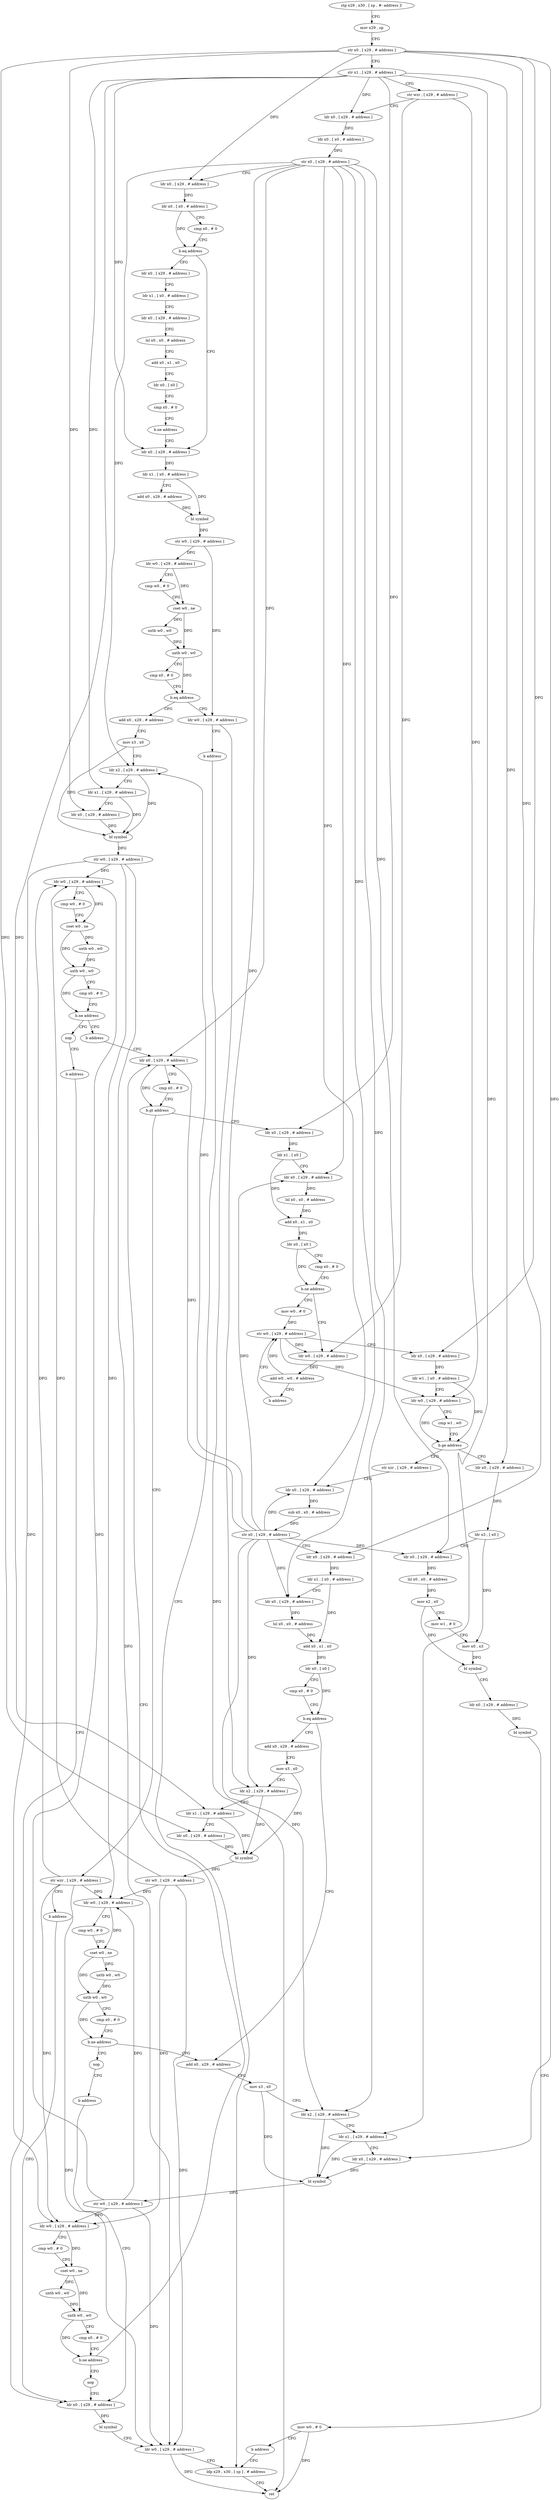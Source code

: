 digraph "func" {
"4452524" [label = "stp x29 , x30 , [ sp , #- address ]!" ]
"4452528" [label = "mov x29 , sp" ]
"4452532" [label = "str x0 , [ x29 , # address ]" ]
"4452536" [label = "str x1 , [ x29 , # address ]" ]
"4452540" [label = "str wzr , [ x29 , # address ]" ]
"4452544" [label = "ldr x0 , [ x29 , # address ]" ]
"4452548" [label = "ldr x0 , [ x0 , # address ]" ]
"4452552" [label = "str x0 , [ x29 , # address ]" ]
"4452556" [label = "ldr x0 , [ x29 , # address ]" ]
"4452560" [label = "ldr x0 , [ x0 , # address ]" ]
"4452564" [label = "cmp x0 , # 0" ]
"4452568" [label = "b.eq address" ]
"4452604" [label = "ldr x0 , [ x29 , # address ]" ]
"4452572" [label = "ldr x0 , [ x29 , # address ]" ]
"4452608" [label = "ldr x1 , [ x0 , # address ]" ]
"4452612" [label = "add x0 , x29 , # address" ]
"4452616" [label = "bl symbol" ]
"4452620" [label = "str w0 , [ x29 , # address ]" ]
"4452624" [label = "ldr w0 , [ x29 , # address ]" ]
"4452628" [label = "cmp w0 , # 0" ]
"4452632" [label = "cset w0 , ne" ]
"4452636" [label = "uxtb w0 , w0" ]
"4452640" [label = "uxtb w0 , w0" ]
"4452644" [label = "cmp x0 , # 0" ]
"4452648" [label = "b.eq address" ]
"4452660" [label = "add x0 , x29 , # address" ]
"4452652" [label = "ldr w0 , [ x29 , # address ]" ]
"4452576" [label = "ldr x1 , [ x0 , # address ]" ]
"4452580" [label = "ldr x0 , [ x29 , # address ]" ]
"4452584" [label = "lsl x0 , x0 , # address" ]
"4452588" [label = "add x0 , x1 , x0" ]
"4452592" [label = "ldr x0 , [ x0 ]" ]
"4452596" [label = "cmp x0 , # 0" ]
"4452600" [label = "b.ne address" ]
"4452664" [label = "mov x3 , x0" ]
"4452668" [label = "ldr x2 , [ x29 , # address ]" ]
"4452672" [label = "ldr x1 , [ x29 , # address ]" ]
"4452676" [label = "ldr x0 , [ x29 , # address ]" ]
"4452680" [label = "bl symbol" ]
"4452684" [label = "str w0 , [ x29 , # address ]" ]
"4452688" [label = "ldr w0 , [ x29 , # address ]" ]
"4452692" [label = "cmp w0 , # 0" ]
"4452696" [label = "cset w0 , ne" ]
"4452700" [label = "uxtb w0 , w0" ]
"4452704" [label = "uxtb w0 , w0" ]
"4452708" [label = "cmp x0 , # 0" ]
"4452712" [label = "b.ne address" ]
"4453020" [label = "nop" ]
"4452716" [label = "b address" ]
"4452656" [label = "b address" ]
"4453052" [label = "ldp x29 , x30 , [ sp ] , # address" ]
"4453024" [label = "b address" ]
"4453040" [label = "ldr x0 , [ x29 , # address ]" ]
"4453000" [label = "ldr x0 , [ x29 , # address ]" ]
"4453056" [label = "ret" ]
"4453044" [label = "bl symbol" ]
"4453048" [label = "ldr w0 , [ x29 , # address ]" ]
"4453004" [label = "cmp x0 , # 0" ]
"4453008" [label = "b.gt address" ]
"4452720" [label = "ldr x0 , [ x29 , # address ]" ]
"4453012" [label = "str wzr , [ x29 , # address ]" ]
"4452724" [label = "ldr x1 , [ x0 ]" ]
"4452728" [label = "ldr x0 , [ x29 , # address ]" ]
"4452732" [label = "lsl x0 , x0 , # address" ]
"4452736" [label = "add x0 , x1 , x0" ]
"4452740" [label = "ldr x0 , [ x0 ]" ]
"4452744" [label = "cmp x0 , # 0" ]
"4452748" [label = "b.ne address" ]
"4452764" [label = "mov w0 , # 0" ]
"4452752" [label = "ldr w0 , [ x29 , # address ]" ]
"4453016" [label = "b address" ]
"4452768" [label = "str w0 , [ x29 , # address ]" ]
"4452756" [label = "add w0 , w0 , # address" ]
"4452760" [label = "b address" ]
"4452840" [label = "str xzr , [ x29 , # address ]" ]
"4452844" [label = "ldr x0 , [ x29 , # address ]" ]
"4452848" [label = "sub x0 , x0 , # address" ]
"4452852" [label = "str x0 , [ x29 , # address ]" ]
"4452856" [label = "ldr x0 , [ x29 , # address ]" ]
"4452860" [label = "ldr x1 , [ x0 , # address ]" ]
"4452864" [label = "ldr x0 , [ x29 , # address ]" ]
"4452868" [label = "lsl x0 , x0 , # address" ]
"4452872" [label = "add x0 , x1 , x0" ]
"4452876" [label = "ldr x0 , [ x0 ]" ]
"4452880" [label = "cmp x0 , # 0" ]
"4452884" [label = "b.eq address" ]
"4452944" [label = "add x0 , x29 , # address" ]
"4452888" [label = "add x0 , x29 , # address" ]
"4452792" [label = "ldr x0 , [ x29 , # address ]" ]
"4452796" [label = "ldr x3 , [ x0 ]" ]
"4452800" [label = "ldr x0 , [ x29 , # address ]" ]
"4452804" [label = "lsl x0 , x0 , # address" ]
"4452808" [label = "mov x2 , x0" ]
"4452812" [label = "mov w1 , # 0" ]
"4452816" [label = "mov x0 , x3" ]
"4452820" [label = "bl symbol" ]
"4452824" [label = "ldr x0 , [ x29 , # address ]" ]
"4452828" [label = "bl symbol" ]
"4452832" [label = "mov w0 , # 0" ]
"4452836" [label = "b address" ]
"4452772" [label = "ldr x0 , [ x29 , # address ]" ]
"4452776" [label = "ldr w1 , [ x0 , # address ]" ]
"4452780" [label = "ldr w0 , [ x29 , # address ]" ]
"4452784" [label = "cmp w1 , w0" ]
"4452788" [label = "b.ge address" ]
"4452948" [label = "mov x3 , x0" ]
"4452952" [label = "ldr x2 , [ x29 , # address ]" ]
"4452956" [label = "ldr x1 , [ x29 , # address ]" ]
"4452960" [label = "ldr x0 , [ x29 , # address ]" ]
"4452964" [label = "bl symbol" ]
"4452968" [label = "str w0 , [ x29 , # address ]" ]
"4452972" [label = "ldr w0 , [ x29 , # address ]" ]
"4452976" [label = "cmp w0 , # 0" ]
"4452980" [label = "cset w0 , ne" ]
"4452984" [label = "uxtb w0 , w0" ]
"4452988" [label = "uxtb w0 , w0" ]
"4452992" [label = "cmp x0 , # 0" ]
"4452996" [label = "b.ne address" ]
"4453036" [label = "nop" ]
"4452892" [label = "mov x3 , x0" ]
"4452896" [label = "ldr x2 , [ x29 , # address ]" ]
"4452900" [label = "ldr x1 , [ x29 , # address ]" ]
"4452904" [label = "ldr x0 , [ x29 , # address ]" ]
"4452908" [label = "bl symbol" ]
"4452912" [label = "str w0 , [ x29 , # address ]" ]
"4452916" [label = "ldr w0 , [ x29 , # address ]" ]
"4452920" [label = "cmp w0 , # 0" ]
"4452924" [label = "cset w0 , ne" ]
"4452928" [label = "uxtb w0 , w0" ]
"4452932" [label = "uxtb w0 , w0" ]
"4452936" [label = "cmp x0 , # 0" ]
"4452940" [label = "b.ne address" ]
"4453028" [label = "nop" ]
"4453032" [label = "b address" ]
"4452524" -> "4452528" [ label = "CFG" ]
"4452528" -> "4452532" [ label = "CFG" ]
"4452532" -> "4452536" [ label = "CFG" ]
"4452532" -> "4452556" [ label = "DFG" ]
"4452532" -> "4452676" [ label = "DFG" ]
"4452532" -> "4452772" [ label = "DFG" ]
"4452532" -> "4452856" [ label = "DFG" ]
"4452532" -> "4452960" [ label = "DFG" ]
"4452532" -> "4452904" [ label = "DFG" ]
"4452536" -> "4452540" [ label = "CFG" ]
"4452536" -> "4452544" [ label = "DFG" ]
"4452536" -> "4452604" [ label = "DFG" ]
"4452536" -> "4452672" [ label = "DFG" ]
"4452536" -> "4452720" [ label = "DFG" ]
"4452536" -> "4452792" [ label = "DFG" ]
"4452536" -> "4452956" [ label = "DFG" ]
"4452536" -> "4452900" [ label = "DFG" ]
"4452540" -> "4452544" [ label = "CFG" ]
"4452540" -> "4452752" [ label = "DFG" ]
"4452540" -> "4452780" [ label = "DFG" ]
"4452544" -> "4452548" [ label = "DFG" ]
"4452548" -> "4452552" [ label = "DFG" ]
"4452552" -> "4452556" [ label = "CFG" ]
"4452552" -> "4452668" [ label = "DFG" ]
"4452552" -> "4453000" [ label = "DFG" ]
"4452552" -> "4452728" [ label = "DFG" ]
"4452552" -> "4452844" [ label = "DFG" ]
"4452552" -> "4452864" [ label = "DFG" ]
"4452552" -> "4452800" [ label = "DFG" ]
"4452552" -> "4452952" [ label = "DFG" ]
"4452552" -> "4452896" [ label = "DFG" ]
"4452556" -> "4452560" [ label = "DFG" ]
"4452560" -> "4452564" [ label = "CFG" ]
"4452560" -> "4452568" [ label = "DFG" ]
"4452564" -> "4452568" [ label = "CFG" ]
"4452568" -> "4452604" [ label = "CFG" ]
"4452568" -> "4452572" [ label = "CFG" ]
"4452604" -> "4452608" [ label = "DFG" ]
"4452572" -> "4452576" [ label = "CFG" ]
"4452608" -> "4452612" [ label = "CFG" ]
"4452608" -> "4452616" [ label = "DFG" ]
"4452612" -> "4452616" [ label = "DFG" ]
"4452616" -> "4452620" [ label = "DFG" ]
"4452620" -> "4452624" [ label = "DFG" ]
"4452620" -> "4452652" [ label = "DFG" ]
"4452624" -> "4452628" [ label = "CFG" ]
"4452624" -> "4452632" [ label = "DFG" ]
"4452628" -> "4452632" [ label = "CFG" ]
"4452632" -> "4452636" [ label = "DFG" ]
"4452632" -> "4452640" [ label = "DFG" ]
"4452636" -> "4452640" [ label = "DFG" ]
"4452640" -> "4452644" [ label = "CFG" ]
"4452640" -> "4452648" [ label = "DFG" ]
"4452644" -> "4452648" [ label = "CFG" ]
"4452648" -> "4452660" [ label = "CFG" ]
"4452648" -> "4452652" [ label = "CFG" ]
"4452660" -> "4452664" [ label = "CFG" ]
"4452652" -> "4452656" [ label = "CFG" ]
"4452652" -> "4453056" [ label = "DFG" ]
"4452576" -> "4452580" [ label = "CFG" ]
"4452580" -> "4452584" [ label = "CFG" ]
"4452584" -> "4452588" [ label = "CFG" ]
"4452588" -> "4452592" [ label = "CFG" ]
"4452592" -> "4452596" [ label = "CFG" ]
"4452596" -> "4452600" [ label = "CFG" ]
"4452600" -> "4452604" [ label = "CFG" ]
"4452664" -> "4452668" [ label = "CFG" ]
"4452664" -> "4452680" [ label = "DFG" ]
"4452668" -> "4452672" [ label = "CFG" ]
"4452668" -> "4452680" [ label = "DFG" ]
"4452672" -> "4452676" [ label = "CFG" ]
"4452672" -> "4452680" [ label = "DFG" ]
"4452676" -> "4452680" [ label = "DFG" ]
"4452680" -> "4452684" [ label = "DFG" ]
"4452684" -> "4452688" [ label = "DFG" ]
"4452684" -> "4453048" [ label = "DFG" ]
"4452684" -> "4452972" [ label = "DFG" ]
"4452684" -> "4452916" [ label = "DFG" ]
"4452688" -> "4452692" [ label = "CFG" ]
"4452688" -> "4452696" [ label = "DFG" ]
"4452692" -> "4452696" [ label = "CFG" ]
"4452696" -> "4452700" [ label = "DFG" ]
"4452696" -> "4452704" [ label = "DFG" ]
"4452700" -> "4452704" [ label = "DFG" ]
"4452704" -> "4452708" [ label = "CFG" ]
"4452704" -> "4452712" [ label = "DFG" ]
"4452708" -> "4452712" [ label = "CFG" ]
"4452712" -> "4453020" [ label = "CFG" ]
"4452712" -> "4452716" [ label = "CFG" ]
"4453020" -> "4453024" [ label = "CFG" ]
"4452716" -> "4453000" [ label = "CFG" ]
"4452656" -> "4453052" [ label = "CFG" ]
"4453052" -> "4453056" [ label = "CFG" ]
"4453024" -> "4453040" [ label = "CFG" ]
"4453040" -> "4453044" [ label = "DFG" ]
"4453000" -> "4453004" [ label = "CFG" ]
"4453000" -> "4453008" [ label = "DFG" ]
"4453044" -> "4453048" [ label = "CFG" ]
"4453048" -> "4453052" [ label = "CFG" ]
"4453048" -> "4453056" [ label = "DFG" ]
"4453004" -> "4453008" [ label = "CFG" ]
"4453008" -> "4452720" [ label = "CFG" ]
"4453008" -> "4453012" [ label = "CFG" ]
"4452720" -> "4452724" [ label = "DFG" ]
"4453012" -> "4453016" [ label = "CFG" ]
"4453012" -> "4452688" [ label = "DFG" ]
"4453012" -> "4453048" [ label = "DFG" ]
"4453012" -> "4452972" [ label = "DFG" ]
"4453012" -> "4452916" [ label = "DFG" ]
"4452724" -> "4452728" [ label = "CFG" ]
"4452724" -> "4452736" [ label = "DFG" ]
"4452728" -> "4452732" [ label = "DFG" ]
"4452732" -> "4452736" [ label = "DFG" ]
"4452736" -> "4452740" [ label = "DFG" ]
"4452740" -> "4452744" [ label = "CFG" ]
"4452740" -> "4452748" [ label = "DFG" ]
"4452744" -> "4452748" [ label = "CFG" ]
"4452748" -> "4452764" [ label = "CFG" ]
"4452748" -> "4452752" [ label = "CFG" ]
"4452764" -> "4452768" [ label = "DFG" ]
"4452752" -> "4452756" [ label = "DFG" ]
"4453016" -> "4453040" [ label = "CFG" ]
"4452768" -> "4452772" [ label = "CFG" ]
"4452768" -> "4452752" [ label = "DFG" ]
"4452768" -> "4452780" [ label = "DFG" ]
"4452756" -> "4452760" [ label = "CFG" ]
"4452756" -> "4452768" [ label = "DFG" ]
"4452760" -> "4452768" [ label = "CFG" ]
"4452840" -> "4452844" [ label = "CFG" ]
"4452844" -> "4452848" [ label = "DFG" ]
"4452848" -> "4452852" [ label = "DFG" ]
"4452852" -> "4452856" [ label = "CFG" ]
"4452852" -> "4452668" [ label = "DFG" ]
"4452852" -> "4453000" [ label = "DFG" ]
"4452852" -> "4452728" [ label = "DFG" ]
"4452852" -> "4452844" [ label = "DFG" ]
"4452852" -> "4452864" [ label = "DFG" ]
"4452852" -> "4452800" [ label = "DFG" ]
"4452852" -> "4452952" [ label = "DFG" ]
"4452852" -> "4452896" [ label = "DFG" ]
"4452856" -> "4452860" [ label = "DFG" ]
"4452860" -> "4452864" [ label = "CFG" ]
"4452860" -> "4452872" [ label = "DFG" ]
"4452864" -> "4452868" [ label = "DFG" ]
"4452868" -> "4452872" [ label = "DFG" ]
"4452872" -> "4452876" [ label = "DFG" ]
"4452876" -> "4452880" [ label = "CFG" ]
"4452876" -> "4452884" [ label = "DFG" ]
"4452880" -> "4452884" [ label = "CFG" ]
"4452884" -> "4452944" [ label = "CFG" ]
"4452884" -> "4452888" [ label = "CFG" ]
"4452944" -> "4452948" [ label = "CFG" ]
"4452888" -> "4452892" [ label = "CFG" ]
"4452792" -> "4452796" [ label = "DFG" ]
"4452796" -> "4452800" [ label = "CFG" ]
"4452796" -> "4452816" [ label = "DFG" ]
"4452800" -> "4452804" [ label = "DFG" ]
"4452804" -> "4452808" [ label = "DFG" ]
"4452808" -> "4452812" [ label = "CFG" ]
"4452808" -> "4452820" [ label = "DFG" ]
"4452812" -> "4452816" [ label = "CFG" ]
"4452816" -> "4452820" [ label = "DFG" ]
"4452820" -> "4452824" [ label = "CFG" ]
"4452824" -> "4452828" [ label = "DFG" ]
"4452828" -> "4452832" [ label = "CFG" ]
"4452832" -> "4452836" [ label = "CFG" ]
"4452832" -> "4453056" [ label = "DFG" ]
"4452836" -> "4453052" [ label = "CFG" ]
"4452772" -> "4452776" [ label = "DFG" ]
"4452776" -> "4452780" [ label = "CFG" ]
"4452776" -> "4452788" [ label = "DFG" ]
"4452780" -> "4452784" [ label = "CFG" ]
"4452780" -> "4452788" [ label = "DFG" ]
"4452784" -> "4452788" [ label = "CFG" ]
"4452788" -> "4452840" [ label = "CFG" ]
"4452788" -> "4452792" [ label = "CFG" ]
"4452948" -> "4452952" [ label = "CFG" ]
"4452948" -> "4452964" [ label = "DFG" ]
"4452952" -> "4452956" [ label = "CFG" ]
"4452952" -> "4452964" [ label = "DFG" ]
"4452956" -> "4452960" [ label = "CFG" ]
"4452956" -> "4452964" [ label = "DFG" ]
"4452960" -> "4452964" [ label = "DFG" ]
"4452964" -> "4452968" [ label = "DFG" ]
"4452968" -> "4452972" [ label = "DFG" ]
"4452968" -> "4452688" [ label = "DFG" ]
"4452968" -> "4453048" [ label = "DFG" ]
"4452968" -> "4452916" [ label = "DFG" ]
"4452972" -> "4452976" [ label = "CFG" ]
"4452972" -> "4452980" [ label = "DFG" ]
"4452976" -> "4452980" [ label = "CFG" ]
"4452980" -> "4452984" [ label = "DFG" ]
"4452980" -> "4452988" [ label = "DFG" ]
"4452984" -> "4452988" [ label = "DFG" ]
"4452988" -> "4452992" [ label = "CFG" ]
"4452988" -> "4452996" [ label = "DFG" ]
"4452992" -> "4452996" [ label = "CFG" ]
"4452996" -> "4453036" [ label = "CFG" ]
"4452996" -> "4453000" [ label = "CFG" ]
"4453036" -> "4453040" [ label = "CFG" ]
"4452892" -> "4452896" [ label = "CFG" ]
"4452892" -> "4452908" [ label = "DFG" ]
"4452896" -> "4452900" [ label = "CFG" ]
"4452896" -> "4452908" [ label = "DFG" ]
"4452900" -> "4452904" [ label = "CFG" ]
"4452900" -> "4452908" [ label = "DFG" ]
"4452904" -> "4452908" [ label = "DFG" ]
"4452908" -> "4452912" [ label = "DFG" ]
"4452912" -> "4452916" [ label = "DFG" ]
"4452912" -> "4452688" [ label = "DFG" ]
"4452912" -> "4453048" [ label = "DFG" ]
"4452912" -> "4452972" [ label = "DFG" ]
"4452916" -> "4452920" [ label = "CFG" ]
"4452916" -> "4452924" [ label = "DFG" ]
"4452920" -> "4452924" [ label = "CFG" ]
"4452924" -> "4452928" [ label = "DFG" ]
"4452924" -> "4452932" [ label = "DFG" ]
"4452928" -> "4452932" [ label = "DFG" ]
"4452932" -> "4452936" [ label = "CFG" ]
"4452932" -> "4452940" [ label = "DFG" ]
"4452936" -> "4452940" [ label = "CFG" ]
"4452940" -> "4453028" [ label = "CFG" ]
"4452940" -> "4452944" [ label = "CFG" ]
"4453028" -> "4453032" [ label = "CFG" ]
"4453032" -> "4453040" [ label = "CFG" ]
}
